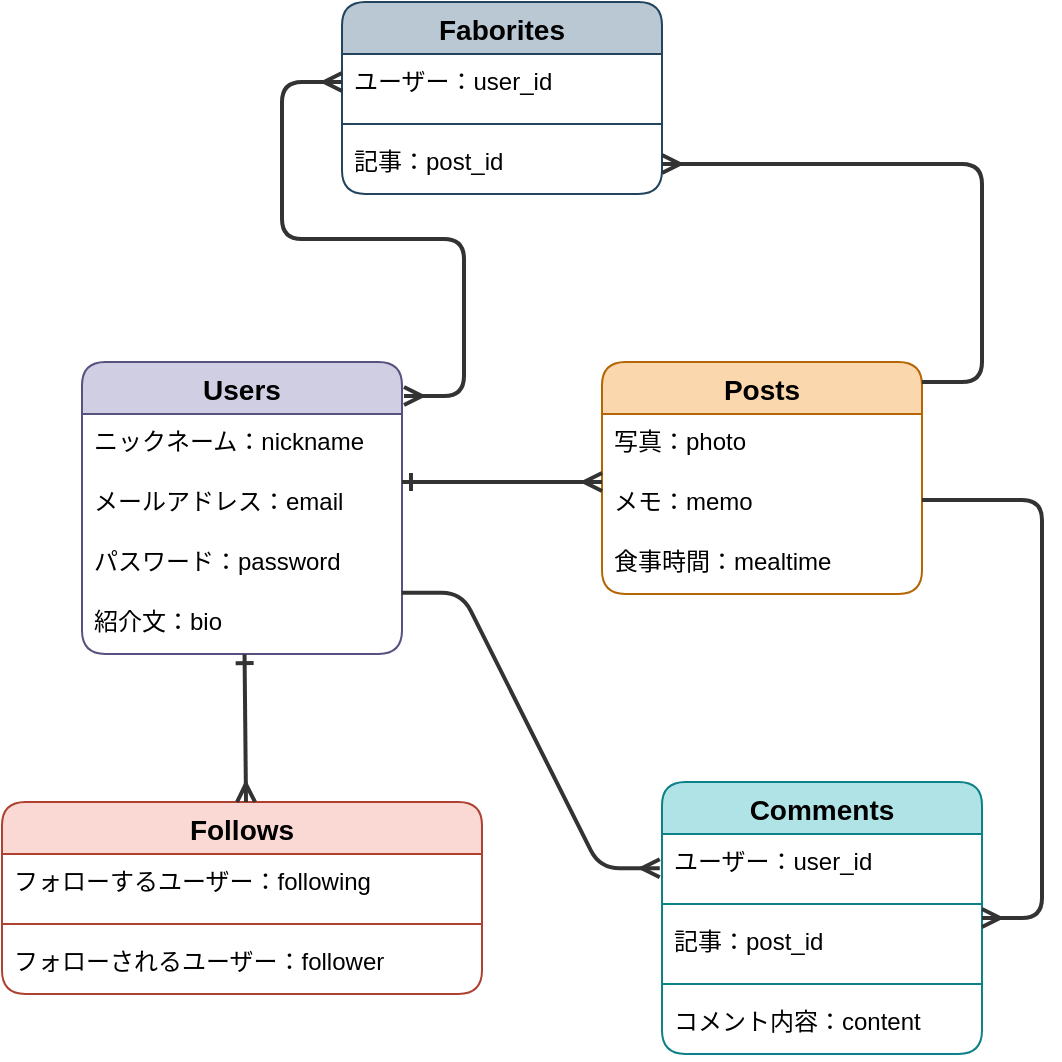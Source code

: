 <mxfile>
    <diagram id="Ii86P79qHUs0ydY6AVir" name="ページ1">
        <mxGraphModel dx="546" dy="802" grid="0" gridSize="10" guides="1" tooltips="1" connect="1" arrows="1" fold="1" page="1" pageScale="1" pageWidth="827" pageHeight="1169" background="#ffffff" math="0" shadow="0">
            <root>
                <mxCell id="0"/>
                <mxCell id="1" parent="0"/>
                <mxCell id="15" value="Users" style="swimlane;fontStyle=1;childLayout=stackLayout;horizontal=1;startSize=26;horizontalStack=0;resizeParent=1;resizeParentMax=0;resizeLast=0;collapsible=1;marginBottom=0;align=center;fontSize=14;fillColor=#d0cee2;strokeColor=#56517e;rounded=1;fontColor=#000000;" parent="1" vertex="1">
                    <mxGeometry x="210" y="430" width="160" height="146" as="geometry"/>
                </mxCell>
                <mxCell id="16" value="ニックネーム：nickname" style="text;strokeColor=none;fillColor=none;spacingLeft=4;spacingRight=4;overflow=hidden;rotatable=0;points=[[0,0.5],[1,0.5]];portConstraint=eastwest;fontSize=12;fontColor=#000000;" parent="15" vertex="1">
                    <mxGeometry y="26" width="160" height="30" as="geometry"/>
                </mxCell>
                <mxCell id="17" value="メールアドレス：email" style="text;strokeColor=none;fillColor=none;spacingLeft=4;spacingRight=4;overflow=hidden;rotatable=0;points=[[0,0.5],[1,0.5]];portConstraint=eastwest;fontSize=12;fontColor=#000000;" parent="15" vertex="1">
                    <mxGeometry y="56" width="160" height="30" as="geometry"/>
                </mxCell>
                <mxCell id="18" value="パスワード：password" style="text;strokeColor=none;fillColor=none;spacingLeft=4;spacingRight=4;overflow=hidden;rotatable=0;points=[[0,0.5],[1,0.5]];portConstraint=eastwest;fontSize=12;fontColor=#000000;" parent="15" vertex="1">
                    <mxGeometry y="86" width="160" height="30" as="geometry"/>
                </mxCell>
                <mxCell id="20" value="紹介文：bio" style="text;strokeColor=none;fillColor=none;spacingLeft=4;spacingRight=4;overflow=hidden;rotatable=0;points=[[0,0.5],[1,0.5]];portConstraint=eastwest;fontSize=12;fontColor=#000000;" parent="15" vertex="1">
                    <mxGeometry y="116" width="160" height="30" as="geometry"/>
                </mxCell>
                <mxCell id="21" value="Posts" style="swimlane;fontStyle=1;childLayout=stackLayout;horizontal=1;startSize=26;horizontalStack=0;resizeParent=1;resizeParentMax=0;resizeLast=0;collapsible=1;marginBottom=0;align=center;fontSize=14;fillColor=#fad7ac;strokeColor=#b46504;rounded=1;fontColor=#000000;" parent="1" vertex="1">
                    <mxGeometry x="470" y="430" width="160" height="116" as="geometry"/>
                </mxCell>
                <mxCell id="22" value="写真：photo" style="text;strokeColor=none;fillColor=none;spacingLeft=4;spacingRight=4;overflow=hidden;rotatable=0;points=[[0,0.5],[1,0.5]];portConstraint=eastwest;fontSize=12;fontColor=#000000;" parent="21" vertex="1">
                    <mxGeometry y="26" width="160" height="30" as="geometry"/>
                </mxCell>
                <mxCell id="23" value="メモ：memo" style="text;strokeColor=none;fillColor=none;spacingLeft=4;spacingRight=4;overflow=hidden;rotatable=0;points=[[0,0.5],[1,0.5]];portConstraint=eastwest;fontSize=12;fontColor=#000000;" parent="21" vertex="1">
                    <mxGeometry y="56" width="160" height="30" as="geometry"/>
                </mxCell>
                <mxCell id="24" value="食事時間：mealtime" style="text;strokeColor=none;fillColor=none;spacingLeft=4;spacingRight=4;overflow=hidden;rotatable=0;points=[[0,0.5],[1,0.5]];portConstraint=eastwest;fontSize=12;fontColor=#000000;" parent="21" vertex="1">
                    <mxGeometry y="86" width="160" height="30" as="geometry"/>
                </mxCell>
                <mxCell id="25" value="Faborites" style="swimlane;fontStyle=1;childLayout=stackLayout;horizontal=1;startSize=26;horizontalStack=0;resizeParent=1;resizeParentMax=0;resizeLast=0;collapsible=1;marginBottom=0;align=center;fontSize=14;fillColor=#bac8d3;strokeColor=#23445d;rounded=1;fontColor=#000000;" parent="1" vertex="1">
                    <mxGeometry x="340" y="250" width="160" height="96" as="geometry">
                        <mxRectangle x="340" y="250" width="98" height="29" as="alternateBounds"/>
                    </mxGeometry>
                </mxCell>
                <mxCell id="26" value="ユーザー：user_id" style="text;strokeColor=none;fillColor=none;spacingLeft=4;spacingRight=4;overflow=hidden;rotatable=0;points=[[0,0.5],[1,0.5]];portConstraint=eastwest;fontSize=12;fontColor=#000000;" parent="25" vertex="1">
                    <mxGeometry y="26" width="160" height="30" as="geometry"/>
                </mxCell>
                <mxCell id="29" value="" style="line;strokeWidth=1;rotatable=0;dashed=0;labelPosition=right;align=left;verticalAlign=middle;spacingTop=0;spacingLeft=6;points=[];portConstraint=eastwest;fillColor=#bac8d3;strokeColor=#23445d;" parent="25" vertex="1">
                    <mxGeometry y="56" width="160" height="10" as="geometry"/>
                </mxCell>
                <mxCell id="27" value="記事：post_id" style="text;strokeColor=none;fillColor=none;spacingLeft=4;spacingRight=4;overflow=hidden;rotatable=0;points=[[0,0.5],[1,0.5]];portConstraint=eastwest;fontSize=12;fontColor=#000000;" parent="25" vertex="1">
                    <mxGeometry y="66" width="160" height="30" as="geometry"/>
                </mxCell>
                <mxCell id="30" value="Comments" style="swimlane;fontStyle=1;childLayout=stackLayout;horizontal=1;startSize=26;horizontalStack=0;resizeParent=1;resizeParentMax=0;resizeLast=0;collapsible=1;marginBottom=0;align=center;fontSize=14;fillColor=#b0e3e6;strokeColor=#0e8088;rounded=1;fontColor=#000000;" parent="1" vertex="1">
                    <mxGeometry x="500" y="640" width="160" height="136" as="geometry"/>
                </mxCell>
                <mxCell id="31" value="ユーザー：user_id" style="text;strokeColor=none;fillColor=none;spacingLeft=4;spacingRight=4;overflow=hidden;rotatable=0;points=[[0,0.5],[1,0.5]];portConstraint=eastwest;fontSize=12;fontColor=#000000;" parent="30" vertex="1">
                    <mxGeometry y="26" width="160" height="30" as="geometry"/>
                </mxCell>
                <mxCell id="34" value="" style="line;strokeWidth=1;rotatable=0;dashed=0;labelPosition=right;align=left;verticalAlign=middle;spacingTop=0;spacingLeft=6;points=[];portConstraint=eastwest;fillColor=#b0e3e6;strokeColor=#0e8088;" parent="30" vertex="1">
                    <mxGeometry y="56" width="160" height="10" as="geometry"/>
                </mxCell>
                <mxCell id="32" value="記事：post_id" style="text;strokeColor=none;fillColor=none;spacingLeft=4;spacingRight=4;overflow=hidden;rotatable=0;points=[[0,0.5],[1,0.5]];portConstraint=eastwest;fontSize=12;fontColor=#000000;" parent="30" vertex="1">
                    <mxGeometry y="66" width="160" height="30" as="geometry"/>
                </mxCell>
                <mxCell id="35" value="" style="line;strokeWidth=1;rotatable=0;dashed=0;labelPosition=right;align=left;verticalAlign=middle;spacingTop=0;spacingLeft=6;points=[];portConstraint=eastwest;fillColor=#b0e3e6;strokeColor=#0e8088;" parent="30" vertex="1">
                    <mxGeometry y="96" width="160" height="10" as="geometry"/>
                </mxCell>
                <mxCell id="33" value="コメント内容：content" style="text;strokeColor=none;fillColor=none;spacingLeft=4;spacingRight=4;overflow=hidden;rotatable=0;points=[[0,0.5],[1,0.5]];portConstraint=eastwest;fontSize=12;fontColor=#000000;" parent="30" vertex="1">
                    <mxGeometry y="106" width="160" height="30" as="geometry"/>
                </mxCell>
                <mxCell id="36" value="Follows" style="swimlane;fontStyle=1;childLayout=stackLayout;horizontal=1;startSize=26;horizontalStack=0;resizeParent=1;resizeParentMax=0;resizeLast=0;collapsible=1;marginBottom=0;align=center;fontSize=14;fillColor=#fad9d5;strokeColor=#ae4132;rounded=1;fontColor=#000000;" parent="1" vertex="1">
                    <mxGeometry x="170" y="650" width="240" height="96" as="geometry"/>
                </mxCell>
                <mxCell id="37" value="フォローするユーザー：following" style="text;strokeColor=none;fillColor=none;spacingLeft=4;spacingRight=4;overflow=hidden;rotatable=0;points=[[0,0.5],[1,0.5]];portConstraint=eastwest;fontSize=12;fontColor=#000000;" parent="36" vertex="1">
                    <mxGeometry y="26" width="240" height="30" as="geometry"/>
                </mxCell>
                <mxCell id="38" value="" style="line;strokeWidth=1;rotatable=0;dashed=0;labelPosition=right;align=left;verticalAlign=middle;spacingTop=0;spacingLeft=6;points=[];portConstraint=eastwest;fillColor=#fad9d5;strokeColor=#ae4132;" parent="36" vertex="1">
                    <mxGeometry y="56" width="240" height="10" as="geometry"/>
                </mxCell>
                <mxCell id="39" value="フォローされるユーザー：follower&#10;" style="text;strokeColor=none;fillColor=none;spacingLeft=4;spacingRight=4;overflow=hidden;rotatable=0;points=[[0,0.5],[1,0.5]];portConstraint=eastwest;fontSize=12;fontColor=#000000;" parent="36" vertex="1">
                    <mxGeometry y="66" width="240" height="30" as="geometry"/>
                </mxCell>
                <mxCell id="45" value="" style="endArrow=ERmany;html=1;rounded=1;entryX=0;entryY=0.133;entryDx=0;entryDy=0;entryPerimeter=0;startArrow=ERone;startFill=0;endFill=0;fontColor=#000000;strokeColor=#333333;jumpSize=8;strokeWidth=2;" parent="1" target="23" edge="1">
                    <mxGeometry relative="1" as="geometry">
                        <mxPoint x="370" y="490" as="sourcePoint"/>
                        <mxPoint x="440" y="490" as="targetPoint"/>
                    </mxGeometry>
                </mxCell>
                <mxCell id="46" value="" style="endArrow=ERmany;html=1;rounded=1;startArrow=ERone;startFill=0;endFill=0;exitX=0.508;exitY=1.003;exitDx=0;exitDy=0;exitPerimeter=0;fontColor=#000000;strokeColor=#333333;jumpSize=8;strokeWidth=2;" parent="1" source="20" edge="1">
                    <mxGeometry relative="1" as="geometry">
                        <mxPoint x="130" y="650.01" as="sourcePoint"/>
                        <mxPoint x="292" y="650" as="targetPoint"/>
                    </mxGeometry>
                </mxCell>
                <mxCell id="50" value="" style="edgeStyle=entityRelationEdgeStyle;fontSize=12;html=1;endArrow=ERmany;fontColor=#000000;rounded=1;strokeColor=#333333;jumpSize=8;strokeWidth=2;startArrow=ERmany;startFill=0;" parent="1" edge="1">
                    <mxGeometry width="100" height="100" relative="1" as="geometry">
                        <mxPoint x="371" y="447" as="sourcePoint"/>
                        <mxPoint x="340" y="290" as="targetPoint"/>
                    </mxGeometry>
                </mxCell>
                <mxCell id="51" value="" style="edgeStyle=entityRelationEdgeStyle;fontSize=12;html=1;endArrow=ERmany;entryX=1;entryY=0.5;entryDx=0;entryDy=0;fontColor=#000000;rounded=1;strokeColor=#333333;jumpSize=8;strokeWidth=2;" parent="1" target="27" edge="1">
                    <mxGeometry width="100" height="100" relative="1" as="geometry">
                        <mxPoint x="630" y="440" as="sourcePoint"/>
                        <mxPoint x="490" y="291" as="targetPoint"/>
                    </mxGeometry>
                </mxCell>
                <mxCell id="52" value="" style="edgeStyle=entityRelationEdgeStyle;fontSize=12;html=1;endArrow=ERmany;exitX=0.999;exitY=-0.021;exitDx=0;exitDy=0;exitPerimeter=0;entryX=-0.007;entryY=0.571;entryDx=0;entryDy=0;entryPerimeter=0;fontColor=#000000;rounded=1;strokeColor=#333333;jumpSize=8;strokeWidth=2;" parent="1" source="20" target="31" edge="1">
                    <mxGeometry width="100" height="100" relative="1" as="geometry">
                        <mxPoint x="129.2" y="446.79" as="sourcePoint"/>
                        <mxPoint x="100" y="290" as="targetPoint"/>
                    </mxGeometry>
                </mxCell>
                <mxCell id="53" value="" style="edgeStyle=entityRelationEdgeStyle;fontSize=12;html=1;endArrow=ERmany;fontColor=#000000;rounded=1;strokeColor=#333333;jumpSize=8;strokeWidth=2;" parent="1" target="30" edge="1">
                    <mxGeometry width="100" height="100" relative="1" as="geometry">
                        <mxPoint x="630" y="499" as="sourcePoint"/>
                        <mxPoint x="500" y="390" as="targetPoint"/>
                    </mxGeometry>
                </mxCell>
            </root>
        </mxGraphModel>
    </diagram>
</mxfile>